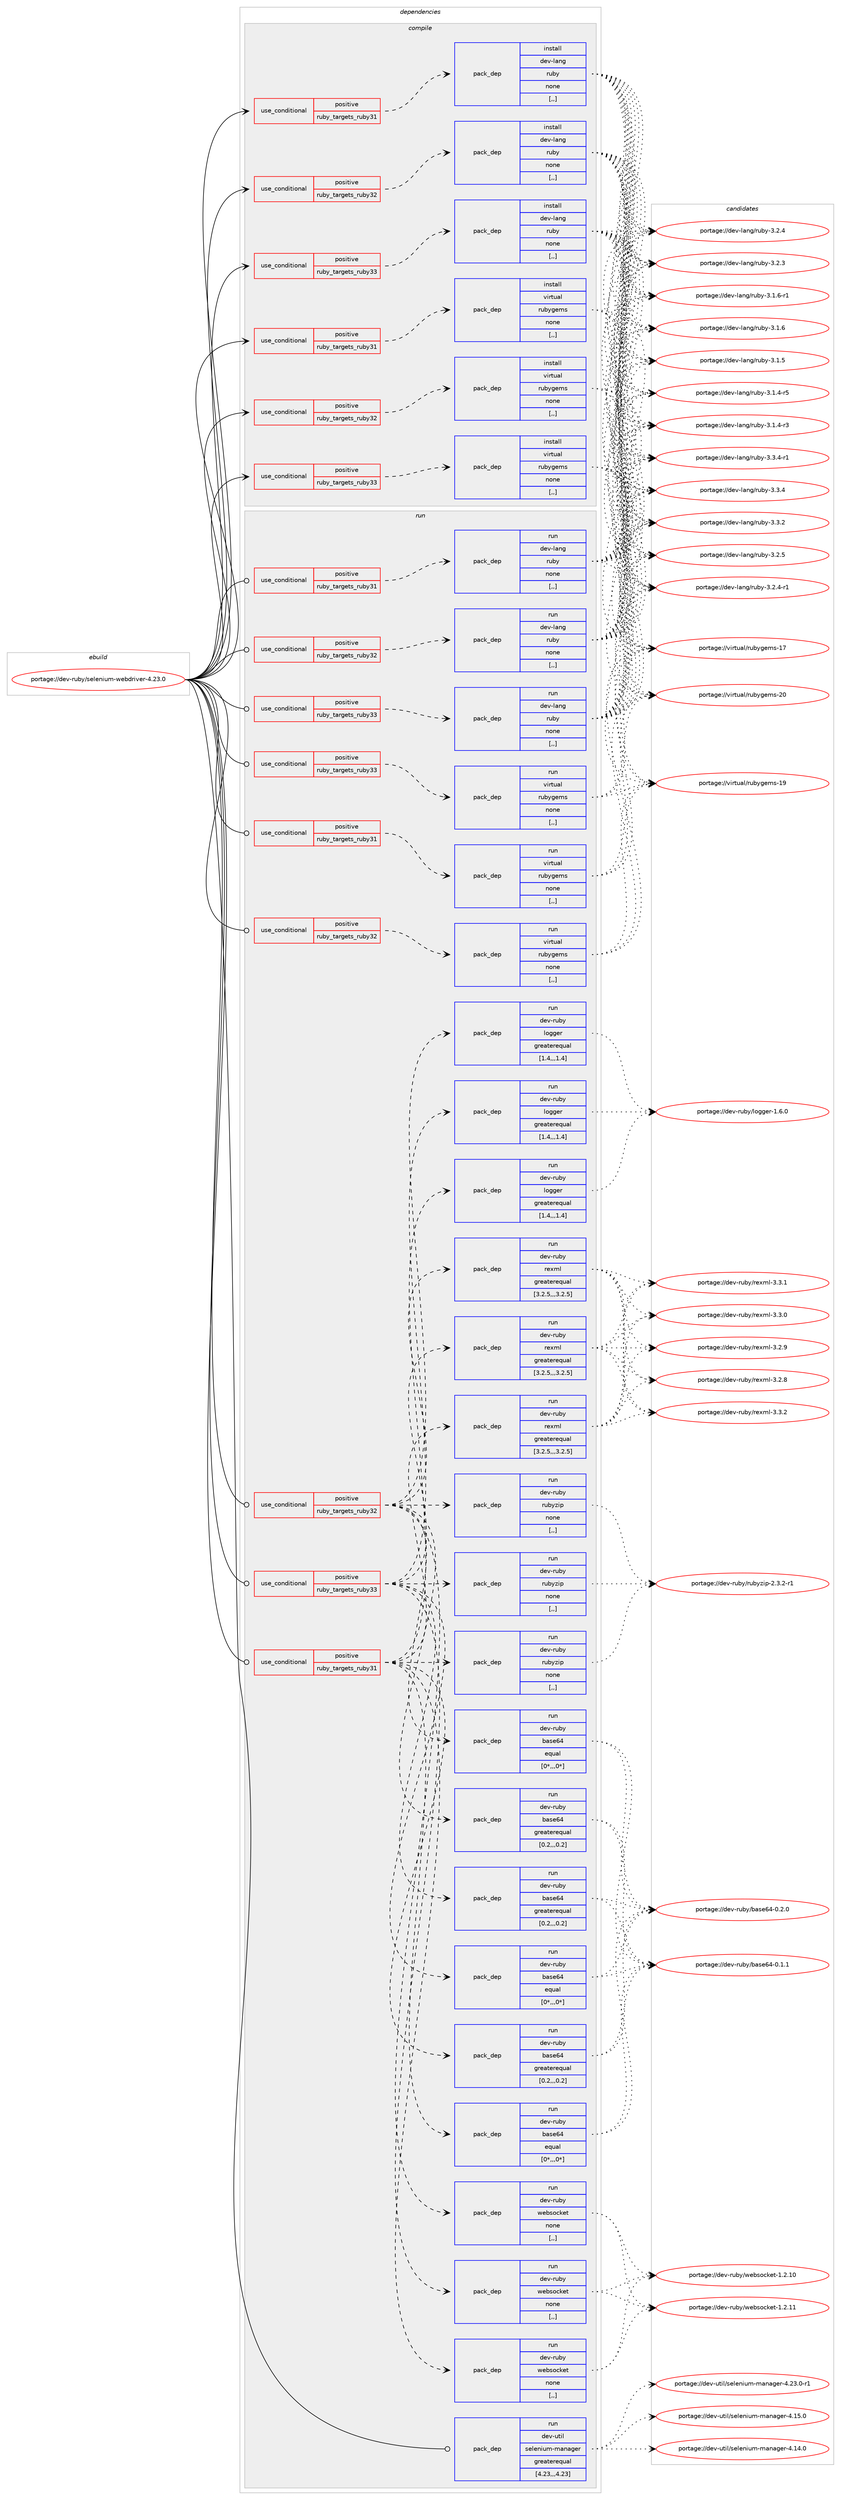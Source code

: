 digraph prolog {

# *************
# Graph options
# *************

newrank=true;
concentrate=true;
compound=true;
graph [rankdir=LR,fontname=Helvetica,fontsize=10,ranksep=1.5];#, ranksep=2.5, nodesep=0.2];
edge  [arrowhead=vee];
node  [fontname=Helvetica,fontsize=10];

# **********
# The ebuild
# **********

subgraph cluster_leftcol {
color=gray;
label=<<i>ebuild</i>>;
id [label="portage://dev-ruby/selenium-webdriver-4.23.0", color=red, width=4, href="../dev-ruby/selenium-webdriver-4.23.0.svg"];
}

# ****************
# The dependencies
# ****************

subgraph cluster_midcol {
color=gray;
label=<<i>dependencies</i>>;
subgraph cluster_compile {
fillcolor="#eeeeee";
style=filled;
label=<<i>compile</i>>;
subgraph cond56202 {
dependency202429 [label=<<TABLE BORDER="0" CELLBORDER="1" CELLSPACING="0" CELLPADDING="4"><TR><TD ROWSPAN="3" CELLPADDING="10">use_conditional</TD></TR><TR><TD>positive</TD></TR><TR><TD>ruby_targets_ruby31</TD></TR></TABLE>>, shape=none, color=red];
subgraph pack144842 {
dependency202430 [label=<<TABLE BORDER="0" CELLBORDER="1" CELLSPACING="0" CELLPADDING="4" WIDTH="220"><TR><TD ROWSPAN="6" CELLPADDING="30">pack_dep</TD></TR><TR><TD WIDTH="110">install</TD></TR><TR><TD>dev-lang</TD></TR><TR><TD>ruby</TD></TR><TR><TD>none</TD></TR><TR><TD>[,,]</TD></TR></TABLE>>, shape=none, color=blue];
}
dependency202429:e -> dependency202430:w [weight=20,style="dashed",arrowhead="vee"];
}
id:e -> dependency202429:w [weight=20,style="solid",arrowhead="vee"];
subgraph cond56203 {
dependency202431 [label=<<TABLE BORDER="0" CELLBORDER="1" CELLSPACING="0" CELLPADDING="4"><TR><TD ROWSPAN="3" CELLPADDING="10">use_conditional</TD></TR><TR><TD>positive</TD></TR><TR><TD>ruby_targets_ruby31</TD></TR></TABLE>>, shape=none, color=red];
subgraph pack144843 {
dependency202432 [label=<<TABLE BORDER="0" CELLBORDER="1" CELLSPACING="0" CELLPADDING="4" WIDTH="220"><TR><TD ROWSPAN="6" CELLPADDING="30">pack_dep</TD></TR><TR><TD WIDTH="110">install</TD></TR><TR><TD>virtual</TD></TR><TR><TD>rubygems</TD></TR><TR><TD>none</TD></TR><TR><TD>[,,]</TD></TR></TABLE>>, shape=none, color=blue];
}
dependency202431:e -> dependency202432:w [weight=20,style="dashed",arrowhead="vee"];
}
id:e -> dependency202431:w [weight=20,style="solid",arrowhead="vee"];
subgraph cond56204 {
dependency202433 [label=<<TABLE BORDER="0" CELLBORDER="1" CELLSPACING="0" CELLPADDING="4"><TR><TD ROWSPAN="3" CELLPADDING="10">use_conditional</TD></TR><TR><TD>positive</TD></TR><TR><TD>ruby_targets_ruby32</TD></TR></TABLE>>, shape=none, color=red];
subgraph pack144844 {
dependency202434 [label=<<TABLE BORDER="0" CELLBORDER="1" CELLSPACING="0" CELLPADDING="4" WIDTH="220"><TR><TD ROWSPAN="6" CELLPADDING="30">pack_dep</TD></TR><TR><TD WIDTH="110">install</TD></TR><TR><TD>dev-lang</TD></TR><TR><TD>ruby</TD></TR><TR><TD>none</TD></TR><TR><TD>[,,]</TD></TR></TABLE>>, shape=none, color=blue];
}
dependency202433:e -> dependency202434:w [weight=20,style="dashed",arrowhead="vee"];
}
id:e -> dependency202433:w [weight=20,style="solid",arrowhead="vee"];
subgraph cond56205 {
dependency202435 [label=<<TABLE BORDER="0" CELLBORDER="1" CELLSPACING="0" CELLPADDING="4"><TR><TD ROWSPAN="3" CELLPADDING="10">use_conditional</TD></TR><TR><TD>positive</TD></TR><TR><TD>ruby_targets_ruby32</TD></TR></TABLE>>, shape=none, color=red];
subgraph pack144845 {
dependency202436 [label=<<TABLE BORDER="0" CELLBORDER="1" CELLSPACING="0" CELLPADDING="4" WIDTH="220"><TR><TD ROWSPAN="6" CELLPADDING="30">pack_dep</TD></TR><TR><TD WIDTH="110">install</TD></TR><TR><TD>virtual</TD></TR><TR><TD>rubygems</TD></TR><TR><TD>none</TD></TR><TR><TD>[,,]</TD></TR></TABLE>>, shape=none, color=blue];
}
dependency202435:e -> dependency202436:w [weight=20,style="dashed",arrowhead="vee"];
}
id:e -> dependency202435:w [weight=20,style="solid",arrowhead="vee"];
subgraph cond56206 {
dependency202437 [label=<<TABLE BORDER="0" CELLBORDER="1" CELLSPACING="0" CELLPADDING="4"><TR><TD ROWSPAN="3" CELLPADDING="10">use_conditional</TD></TR><TR><TD>positive</TD></TR><TR><TD>ruby_targets_ruby33</TD></TR></TABLE>>, shape=none, color=red];
subgraph pack144846 {
dependency202438 [label=<<TABLE BORDER="0" CELLBORDER="1" CELLSPACING="0" CELLPADDING="4" WIDTH="220"><TR><TD ROWSPAN="6" CELLPADDING="30">pack_dep</TD></TR><TR><TD WIDTH="110">install</TD></TR><TR><TD>dev-lang</TD></TR><TR><TD>ruby</TD></TR><TR><TD>none</TD></TR><TR><TD>[,,]</TD></TR></TABLE>>, shape=none, color=blue];
}
dependency202437:e -> dependency202438:w [weight=20,style="dashed",arrowhead="vee"];
}
id:e -> dependency202437:w [weight=20,style="solid",arrowhead="vee"];
subgraph cond56207 {
dependency202439 [label=<<TABLE BORDER="0" CELLBORDER="1" CELLSPACING="0" CELLPADDING="4"><TR><TD ROWSPAN="3" CELLPADDING="10">use_conditional</TD></TR><TR><TD>positive</TD></TR><TR><TD>ruby_targets_ruby33</TD></TR></TABLE>>, shape=none, color=red];
subgraph pack144847 {
dependency202440 [label=<<TABLE BORDER="0" CELLBORDER="1" CELLSPACING="0" CELLPADDING="4" WIDTH="220"><TR><TD ROWSPAN="6" CELLPADDING="30">pack_dep</TD></TR><TR><TD WIDTH="110">install</TD></TR><TR><TD>virtual</TD></TR><TR><TD>rubygems</TD></TR><TR><TD>none</TD></TR><TR><TD>[,,]</TD></TR></TABLE>>, shape=none, color=blue];
}
dependency202439:e -> dependency202440:w [weight=20,style="dashed",arrowhead="vee"];
}
id:e -> dependency202439:w [weight=20,style="solid",arrowhead="vee"];
}
subgraph cluster_compileandrun {
fillcolor="#eeeeee";
style=filled;
label=<<i>compile and run</i>>;
}
subgraph cluster_run {
fillcolor="#eeeeee";
style=filled;
label=<<i>run</i>>;
subgraph cond56208 {
dependency202441 [label=<<TABLE BORDER="0" CELLBORDER="1" CELLSPACING="0" CELLPADDING="4"><TR><TD ROWSPAN="3" CELLPADDING="10">use_conditional</TD></TR><TR><TD>positive</TD></TR><TR><TD>ruby_targets_ruby31</TD></TR></TABLE>>, shape=none, color=red];
subgraph pack144848 {
dependency202442 [label=<<TABLE BORDER="0" CELLBORDER="1" CELLSPACING="0" CELLPADDING="4" WIDTH="220"><TR><TD ROWSPAN="6" CELLPADDING="30">pack_dep</TD></TR><TR><TD WIDTH="110">run</TD></TR><TR><TD>dev-lang</TD></TR><TR><TD>ruby</TD></TR><TR><TD>none</TD></TR><TR><TD>[,,]</TD></TR></TABLE>>, shape=none, color=blue];
}
dependency202441:e -> dependency202442:w [weight=20,style="dashed",arrowhead="vee"];
}
id:e -> dependency202441:w [weight=20,style="solid",arrowhead="odot"];
subgraph cond56209 {
dependency202443 [label=<<TABLE BORDER="0" CELLBORDER="1" CELLSPACING="0" CELLPADDING="4"><TR><TD ROWSPAN="3" CELLPADDING="10">use_conditional</TD></TR><TR><TD>positive</TD></TR><TR><TD>ruby_targets_ruby31</TD></TR></TABLE>>, shape=none, color=red];
subgraph pack144849 {
dependency202444 [label=<<TABLE BORDER="0" CELLBORDER="1" CELLSPACING="0" CELLPADDING="4" WIDTH="220"><TR><TD ROWSPAN="6" CELLPADDING="30">pack_dep</TD></TR><TR><TD WIDTH="110">run</TD></TR><TR><TD>dev-ruby</TD></TR><TR><TD>base64</TD></TR><TR><TD>greaterequal</TD></TR><TR><TD>[0.2,,,0.2]</TD></TR></TABLE>>, shape=none, color=blue];
}
dependency202443:e -> dependency202444:w [weight=20,style="dashed",arrowhead="vee"];
subgraph pack144850 {
dependency202445 [label=<<TABLE BORDER="0" CELLBORDER="1" CELLSPACING="0" CELLPADDING="4" WIDTH="220"><TR><TD ROWSPAN="6" CELLPADDING="30">pack_dep</TD></TR><TR><TD WIDTH="110">run</TD></TR><TR><TD>dev-ruby</TD></TR><TR><TD>base64</TD></TR><TR><TD>equal</TD></TR><TR><TD>[0*,,,0*]</TD></TR></TABLE>>, shape=none, color=blue];
}
dependency202443:e -> dependency202445:w [weight=20,style="dashed",arrowhead="vee"];
subgraph pack144851 {
dependency202446 [label=<<TABLE BORDER="0" CELLBORDER="1" CELLSPACING="0" CELLPADDING="4" WIDTH="220"><TR><TD ROWSPAN="6" CELLPADDING="30">pack_dep</TD></TR><TR><TD WIDTH="110">run</TD></TR><TR><TD>dev-ruby</TD></TR><TR><TD>logger</TD></TR><TR><TD>greaterequal</TD></TR><TR><TD>[1.4,,,1.4]</TD></TR></TABLE>>, shape=none, color=blue];
}
dependency202443:e -> dependency202446:w [weight=20,style="dashed",arrowhead="vee"];
subgraph pack144852 {
dependency202447 [label=<<TABLE BORDER="0" CELLBORDER="1" CELLSPACING="0" CELLPADDING="4" WIDTH="220"><TR><TD ROWSPAN="6" CELLPADDING="30">pack_dep</TD></TR><TR><TD WIDTH="110">run</TD></TR><TR><TD>dev-ruby</TD></TR><TR><TD>rexml</TD></TR><TR><TD>greaterequal</TD></TR><TR><TD>[3.2.5,,,3.2.5]</TD></TR></TABLE>>, shape=none, color=blue];
}
dependency202443:e -> dependency202447:w [weight=20,style="dashed",arrowhead="vee"];
subgraph pack144853 {
dependency202448 [label=<<TABLE BORDER="0" CELLBORDER="1" CELLSPACING="0" CELLPADDING="4" WIDTH="220"><TR><TD ROWSPAN="6" CELLPADDING="30">pack_dep</TD></TR><TR><TD WIDTH="110">run</TD></TR><TR><TD>dev-ruby</TD></TR><TR><TD>rubyzip</TD></TR><TR><TD>none</TD></TR><TR><TD>[,,]</TD></TR></TABLE>>, shape=none, color=blue];
}
dependency202443:e -> dependency202448:w [weight=20,style="dashed",arrowhead="vee"];
subgraph pack144854 {
dependency202449 [label=<<TABLE BORDER="0" CELLBORDER="1" CELLSPACING="0" CELLPADDING="4" WIDTH="220"><TR><TD ROWSPAN="6" CELLPADDING="30">pack_dep</TD></TR><TR><TD WIDTH="110">run</TD></TR><TR><TD>dev-ruby</TD></TR><TR><TD>websocket</TD></TR><TR><TD>none</TD></TR><TR><TD>[,,]</TD></TR></TABLE>>, shape=none, color=blue];
}
dependency202443:e -> dependency202449:w [weight=20,style="dashed",arrowhead="vee"];
}
id:e -> dependency202443:w [weight=20,style="solid",arrowhead="odot"];
subgraph cond56210 {
dependency202450 [label=<<TABLE BORDER="0" CELLBORDER="1" CELLSPACING="0" CELLPADDING="4"><TR><TD ROWSPAN="3" CELLPADDING="10">use_conditional</TD></TR><TR><TD>positive</TD></TR><TR><TD>ruby_targets_ruby31</TD></TR></TABLE>>, shape=none, color=red];
subgraph pack144855 {
dependency202451 [label=<<TABLE BORDER="0" CELLBORDER="1" CELLSPACING="0" CELLPADDING="4" WIDTH="220"><TR><TD ROWSPAN="6" CELLPADDING="30">pack_dep</TD></TR><TR><TD WIDTH="110">run</TD></TR><TR><TD>virtual</TD></TR><TR><TD>rubygems</TD></TR><TR><TD>none</TD></TR><TR><TD>[,,]</TD></TR></TABLE>>, shape=none, color=blue];
}
dependency202450:e -> dependency202451:w [weight=20,style="dashed",arrowhead="vee"];
}
id:e -> dependency202450:w [weight=20,style="solid",arrowhead="odot"];
subgraph cond56211 {
dependency202452 [label=<<TABLE BORDER="0" CELLBORDER="1" CELLSPACING="0" CELLPADDING="4"><TR><TD ROWSPAN="3" CELLPADDING="10">use_conditional</TD></TR><TR><TD>positive</TD></TR><TR><TD>ruby_targets_ruby32</TD></TR></TABLE>>, shape=none, color=red];
subgraph pack144856 {
dependency202453 [label=<<TABLE BORDER="0" CELLBORDER="1" CELLSPACING="0" CELLPADDING="4" WIDTH="220"><TR><TD ROWSPAN="6" CELLPADDING="30">pack_dep</TD></TR><TR><TD WIDTH="110">run</TD></TR><TR><TD>dev-lang</TD></TR><TR><TD>ruby</TD></TR><TR><TD>none</TD></TR><TR><TD>[,,]</TD></TR></TABLE>>, shape=none, color=blue];
}
dependency202452:e -> dependency202453:w [weight=20,style="dashed",arrowhead="vee"];
}
id:e -> dependency202452:w [weight=20,style="solid",arrowhead="odot"];
subgraph cond56212 {
dependency202454 [label=<<TABLE BORDER="0" CELLBORDER="1" CELLSPACING="0" CELLPADDING="4"><TR><TD ROWSPAN="3" CELLPADDING="10">use_conditional</TD></TR><TR><TD>positive</TD></TR><TR><TD>ruby_targets_ruby32</TD></TR></TABLE>>, shape=none, color=red];
subgraph pack144857 {
dependency202455 [label=<<TABLE BORDER="0" CELLBORDER="1" CELLSPACING="0" CELLPADDING="4" WIDTH="220"><TR><TD ROWSPAN="6" CELLPADDING="30">pack_dep</TD></TR><TR><TD WIDTH="110">run</TD></TR><TR><TD>dev-ruby</TD></TR><TR><TD>base64</TD></TR><TR><TD>greaterequal</TD></TR><TR><TD>[0.2,,,0.2]</TD></TR></TABLE>>, shape=none, color=blue];
}
dependency202454:e -> dependency202455:w [weight=20,style="dashed",arrowhead="vee"];
subgraph pack144858 {
dependency202456 [label=<<TABLE BORDER="0" CELLBORDER="1" CELLSPACING="0" CELLPADDING="4" WIDTH="220"><TR><TD ROWSPAN="6" CELLPADDING="30">pack_dep</TD></TR><TR><TD WIDTH="110">run</TD></TR><TR><TD>dev-ruby</TD></TR><TR><TD>base64</TD></TR><TR><TD>equal</TD></TR><TR><TD>[0*,,,0*]</TD></TR></TABLE>>, shape=none, color=blue];
}
dependency202454:e -> dependency202456:w [weight=20,style="dashed",arrowhead="vee"];
subgraph pack144859 {
dependency202457 [label=<<TABLE BORDER="0" CELLBORDER="1" CELLSPACING="0" CELLPADDING="4" WIDTH="220"><TR><TD ROWSPAN="6" CELLPADDING="30">pack_dep</TD></TR><TR><TD WIDTH="110">run</TD></TR><TR><TD>dev-ruby</TD></TR><TR><TD>logger</TD></TR><TR><TD>greaterequal</TD></TR><TR><TD>[1.4,,,1.4]</TD></TR></TABLE>>, shape=none, color=blue];
}
dependency202454:e -> dependency202457:w [weight=20,style="dashed",arrowhead="vee"];
subgraph pack144860 {
dependency202458 [label=<<TABLE BORDER="0" CELLBORDER="1" CELLSPACING="0" CELLPADDING="4" WIDTH="220"><TR><TD ROWSPAN="6" CELLPADDING="30">pack_dep</TD></TR><TR><TD WIDTH="110">run</TD></TR><TR><TD>dev-ruby</TD></TR><TR><TD>rexml</TD></TR><TR><TD>greaterequal</TD></TR><TR><TD>[3.2.5,,,3.2.5]</TD></TR></TABLE>>, shape=none, color=blue];
}
dependency202454:e -> dependency202458:w [weight=20,style="dashed",arrowhead="vee"];
subgraph pack144861 {
dependency202459 [label=<<TABLE BORDER="0" CELLBORDER="1" CELLSPACING="0" CELLPADDING="4" WIDTH="220"><TR><TD ROWSPAN="6" CELLPADDING="30">pack_dep</TD></TR><TR><TD WIDTH="110">run</TD></TR><TR><TD>dev-ruby</TD></TR><TR><TD>rubyzip</TD></TR><TR><TD>none</TD></TR><TR><TD>[,,]</TD></TR></TABLE>>, shape=none, color=blue];
}
dependency202454:e -> dependency202459:w [weight=20,style="dashed",arrowhead="vee"];
subgraph pack144862 {
dependency202460 [label=<<TABLE BORDER="0" CELLBORDER="1" CELLSPACING="0" CELLPADDING="4" WIDTH="220"><TR><TD ROWSPAN="6" CELLPADDING="30">pack_dep</TD></TR><TR><TD WIDTH="110">run</TD></TR><TR><TD>dev-ruby</TD></TR><TR><TD>websocket</TD></TR><TR><TD>none</TD></TR><TR><TD>[,,]</TD></TR></TABLE>>, shape=none, color=blue];
}
dependency202454:e -> dependency202460:w [weight=20,style="dashed",arrowhead="vee"];
}
id:e -> dependency202454:w [weight=20,style="solid",arrowhead="odot"];
subgraph cond56213 {
dependency202461 [label=<<TABLE BORDER="0" CELLBORDER="1" CELLSPACING="0" CELLPADDING="4"><TR><TD ROWSPAN="3" CELLPADDING="10">use_conditional</TD></TR><TR><TD>positive</TD></TR><TR><TD>ruby_targets_ruby32</TD></TR></TABLE>>, shape=none, color=red];
subgraph pack144863 {
dependency202462 [label=<<TABLE BORDER="0" CELLBORDER="1" CELLSPACING="0" CELLPADDING="4" WIDTH="220"><TR><TD ROWSPAN="6" CELLPADDING="30">pack_dep</TD></TR><TR><TD WIDTH="110">run</TD></TR><TR><TD>virtual</TD></TR><TR><TD>rubygems</TD></TR><TR><TD>none</TD></TR><TR><TD>[,,]</TD></TR></TABLE>>, shape=none, color=blue];
}
dependency202461:e -> dependency202462:w [weight=20,style="dashed",arrowhead="vee"];
}
id:e -> dependency202461:w [weight=20,style="solid",arrowhead="odot"];
subgraph cond56214 {
dependency202463 [label=<<TABLE BORDER="0" CELLBORDER="1" CELLSPACING="0" CELLPADDING="4"><TR><TD ROWSPAN="3" CELLPADDING="10">use_conditional</TD></TR><TR><TD>positive</TD></TR><TR><TD>ruby_targets_ruby33</TD></TR></TABLE>>, shape=none, color=red];
subgraph pack144864 {
dependency202464 [label=<<TABLE BORDER="0" CELLBORDER="1" CELLSPACING="0" CELLPADDING="4" WIDTH="220"><TR><TD ROWSPAN="6" CELLPADDING="30">pack_dep</TD></TR><TR><TD WIDTH="110">run</TD></TR><TR><TD>dev-lang</TD></TR><TR><TD>ruby</TD></TR><TR><TD>none</TD></TR><TR><TD>[,,]</TD></TR></TABLE>>, shape=none, color=blue];
}
dependency202463:e -> dependency202464:w [weight=20,style="dashed",arrowhead="vee"];
}
id:e -> dependency202463:w [weight=20,style="solid",arrowhead="odot"];
subgraph cond56215 {
dependency202465 [label=<<TABLE BORDER="0" CELLBORDER="1" CELLSPACING="0" CELLPADDING="4"><TR><TD ROWSPAN="3" CELLPADDING="10">use_conditional</TD></TR><TR><TD>positive</TD></TR><TR><TD>ruby_targets_ruby33</TD></TR></TABLE>>, shape=none, color=red];
subgraph pack144865 {
dependency202466 [label=<<TABLE BORDER="0" CELLBORDER="1" CELLSPACING="0" CELLPADDING="4" WIDTH="220"><TR><TD ROWSPAN="6" CELLPADDING="30">pack_dep</TD></TR><TR><TD WIDTH="110">run</TD></TR><TR><TD>dev-ruby</TD></TR><TR><TD>base64</TD></TR><TR><TD>greaterequal</TD></TR><TR><TD>[0.2,,,0.2]</TD></TR></TABLE>>, shape=none, color=blue];
}
dependency202465:e -> dependency202466:w [weight=20,style="dashed",arrowhead="vee"];
subgraph pack144866 {
dependency202467 [label=<<TABLE BORDER="0" CELLBORDER="1" CELLSPACING="0" CELLPADDING="4" WIDTH="220"><TR><TD ROWSPAN="6" CELLPADDING="30">pack_dep</TD></TR><TR><TD WIDTH="110">run</TD></TR><TR><TD>dev-ruby</TD></TR><TR><TD>base64</TD></TR><TR><TD>equal</TD></TR><TR><TD>[0*,,,0*]</TD></TR></TABLE>>, shape=none, color=blue];
}
dependency202465:e -> dependency202467:w [weight=20,style="dashed",arrowhead="vee"];
subgraph pack144867 {
dependency202468 [label=<<TABLE BORDER="0" CELLBORDER="1" CELLSPACING="0" CELLPADDING="4" WIDTH="220"><TR><TD ROWSPAN="6" CELLPADDING="30">pack_dep</TD></TR><TR><TD WIDTH="110">run</TD></TR><TR><TD>dev-ruby</TD></TR><TR><TD>logger</TD></TR><TR><TD>greaterequal</TD></TR><TR><TD>[1.4,,,1.4]</TD></TR></TABLE>>, shape=none, color=blue];
}
dependency202465:e -> dependency202468:w [weight=20,style="dashed",arrowhead="vee"];
subgraph pack144868 {
dependency202469 [label=<<TABLE BORDER="0" CELLBORDER="1" CELLSPACING="0" CELLPADDING="4" WIDTH="220"><TR><TD ROWSPAN="6" CELLPADDING="30">pack_dep</TD></TR><TR><TD WIDTH="110">run</TD></TR><TR><TD>dev-ruby</TD></TR><TR><TD>rexml</TD></TR><TR><TD>greaterequal</TD></TR><TR><TD>[3.2.5,,,3.2.5]</TD></TR></TABLE>>, shape=none, color=blue];
}
dependency202465:e -> dependency202469:w [weight=20,style="dashed",arrowhead="vee"];
subgraph pack144869 {
dependency202470 [label=<<TABLE BORDER="0" CELLBORDER="1" CELLSPACING="0" CELLPADDING="4" WIDTH="220"><TR><TD ROWSPAN="6" CELLPADDING="30">pack_dep</TD></TR><TR><TD WIDTH="110">run</TD></TR><TR><TD>dev-ruby</TD></TR><TR><TD>rubyzip</TD></TR><TR><TD>none</TD></TR><TR><TD>[,,]</TD></TR></TABLE>>, shape=none, color=blue];
}
dependency202465:e -> dependency202470:w [weight=20,style="dashed",arrowhead="vee"];
subgraph pack144870 {
dependency202471 [label=<<TABLE BORDER="0" CELLBORDER="1" CELLSPACING="0" CELLPADDING="4" WIDTH="220"><TR><TD ROWSPAN="6" CELLPADDING="30">pack_dep</TD></TR><TR><TD WIDTH="110">run</TD></TR><TR><TD>dev-ruby</TD></TR><TR><TD>websocket</TD></TR><TR><TD>none</TD></TR><TR><TD>[,,]</TD></TR></TABLE>>, shape=none, color=blue];
}
dependency202465:e -> dependency202471:w [weight=20,style="dashed",arrowhead="vee"];
}
id:e -> dependency202465:w [weight=20,style="solid",arrowhead="odot"];
subgraph cond56216 {
dependency202472 [label=<<TABLE BORDER="0" CELLBORDER="1" CELLSPACING="0" CELLPADDING="4"><TR><TD ROWSPAN="3" CELLPADDING="10">use_conditional</TD></TR><TR><TD>positive</TD></TR><TR><TD>ruby_targets_ruby33</TD></TR></TABLE>>, shape=none, color=red];
subgraph pack144871 {
dependency202473 [label=<<TABLE BORDER="0" CELLBORDER="1" CELLSPACING="0" CELLPADDING="4" WIDTH="220"><TR><TD ROWSPAN="6" CELLPADDING="30">pack_dep</TD></TR><TR><TD WIDTH="110">run</TD></TR><TR><TD>virtual</TD></TR><TR><TD>rubygems</TD></TR><TR><TD>none</TD></TR><TR><TD>[,,]</TD></TR></TABLE>>, shape=none, color=blue];
}
dependency202472:e -> dependency202473:w [weight=20,style="dashed",arrowhead="vee"];
}
id:e -> dependency202472:w [weight=20,style="solid",arrowhead="odot"];
subgraph pack144872 {
dependency202474 [label=<<TABLE BORDER="0" CELLBORDER="1" CELLSPACING="0" CELLPADDING="4" WIDTH="220"><TR><TD ROWSPAN="6" CELLPADDING="30">pack_dep</TD></TR><TR><TD WIDTH="110">run</TD></TR><TR><TD>dev-util</TD></TR><TR><TD>selenium-manager</TD></TR><TR><TD>greaterequal</TD></TR><TR><TD>[4.23,,,4.23]</TD></TR></TABLE>>, shape=none, color=blue];
}
id:e -> dependency202474:w [weight=20,style="solid",arrowhead="odot"];
}
}

# **************
# The candidates
# **************

subgraph cluster_choices {
rank=same;
color=gray;
label=<<i>candidates</i>>;

subgraph choice144842 {
color=black;
nodesep=1;
choice100101118451089711010347114117981214551465146524511449 [label="portage://dev-lang/ruby-3.3.4-r1", color=red, width=4,href="../dev-lang/ruby-3.3.4-r1.svg"];
choice10010111845108971101034711411798121455146514652 [label="portage://dev-lang/ruby-3.3.4", color=red, width=4,href="../dev-lang/ruby-3.3.4.svg"];
choice10010111845108971101034711411798121455146514650 [label="portage://dev-lang/ruby-3.3.2", color=red, width=4,href="../dev-lang/ruby-3.3.2.svg"];
choice10010111845108971101034711411798121455146504653 [label="portage://dev-lang/ruby-3.2.5", color=red, width=4,href="../dev-lang/ruby-3.2.5.svg"];
choice100101118451089711010347114117981214551465046524511449 [label="portage://dev-lang/ruby-3.2.4-r1", color=red, width=4,href="../dev-lang/ruby-3.2.4-r1.svg"];
choice10010111845108971101034711411798121455146504652 [label="portage://dev-lang/ruby-3.2.4", color=red, width=4,href="../dev-lang/ruby-3.2.4.svg"];
choice10010111845108971101034711411798121455146504651 [label="portage://dev-lang/ruby-3.2.3", color=red, width=4,href="../dev-lang/ruby-3.2.3.svg"];
choice100101118451089711010347114117981214551464946544511449 [label="portage://dev-lang/ruby-3.1.6-r1", color=red, width=4,href="../dev-lang/ruby-3.1.6-r1.svg"];
choice10010111845108971101034711411798121455146494654 [label="portage://dev-lang/ruby-3.1.6", color=red, width=4,href="../dev-lang/ruby-3.1.6.svg"];
choice10010111845108971101034711411798121455146494653 [label="portage://dev-lang/ruby-3.1.5", color=red, width=4,href="../dev-lang/ruby-3.1.5.svg"];
choice100101118451089711010347114117981214551464946524511453 [label="portage://dev-lang/ruby-3.1.4-r5", color=red, width=4,href="../dev-lang/ruby-3.1.4-r5.svg"];
choice100101118451089711010347114117981214551464946524511451 [label="portage://dev-lang/ruby-3.1.4-r3", color=red, width=4,href="../dev-lang/ruby-3.1.4-r3.svg"];
dependency202430:e -> choice100101118451089711010347114117981214551465146524511449:w [style=dotted,weight="100"];
dependency202430:e -> choice10010111845108971101034711411798121455146514652:w [style=dotted,weight="100"];
dependency202430:e -> choice10010111845108971101034711411798121455146514650:w [style=dotted,weight="100"];
dependency202430:e -> choice10010111845108971101034711411798121455146504653:w [style=dotted,weight="100"];
dependency202430:e -> choice100101118451089711010347114117981214551465046524511449:w [style=dotted,weight="100"];
dependency202430:e -> choice10010111845108971101034711411798121455146504652:w [style=dotted,weight="100"];
dependency202430:e -> choice10010111845108971101034711411798121455146504651:w [style=dotted,weight="100"];
dependency202430:e -> choice100101118451089711010347114117981214551464946544511449:w [style=dotted,weight="100"];
dependency202430:e -> choice10010111845108971101034711411798121455146494654:w [style=dotted,weight="100"];
dependency202430:e -> choice10010111845108971101034711411798121455146494653:w [style=dotted,weight="100"];
dependency202430:e -> choice100101118451089711010347114117981214551464946524511453:w [style=dotted,weight="100"];
dependency202430:e -> choice100101118451089711010347114117981214551464946524511451:w [style=dotted,weight="100"];
}
subgraph choice144843 {
color=black;
nodesep=1;
choice118105114116117971084711411798121103101109115455048 [label="portage://virtual/rubygems-20", color=red, width=4,href="../virtual/rubygems-20.svg"];
choice118105114116117971084711411798121103101109115454957 [label="portage://virtual/rubygems-19", color=red, width=4,href="../virtual/rubygems-19.svg"];
choice118105114116117971084711411798121103101109115454955 [label="portage://virtual/rubygems-17", color=red, width=4,href="../virtual/rubygems-17.svg"];
dependency202432:e -> choice118105114116117971084711411798121103101109115455048:w [style=dotted,weight="100"];
dependency202432:e -> choice118105114116117971084711411798121103101109115454957:w [style=dotted,weight="100"];
dependency202432:e -> choice118105114116117971084711411798121103101109115454955:w [style=dotted,weight="100"];
}
subgraph choice144844 {
color=black;
nodesep=1;
choice100101118451089711010347114117981214551465146524511449 [label="portage://dev-lang/ruby-3.3.4-r1", color=red, width=4,href="../dev-lang/ruby-3.3.4-r1.svg"];
choice10010111845108971101034711411798121455146514652 [label="portage://dev-lang/ruby-3.3.4", color=red, width=4,href="../dev-lang/ruby-3.3.4.svg"];
choice10010111845108971101034711411798121455146514650 [label="portage://dev-lang/ruby-3.3.2", color=red, width=4,href="../dev-lang/ruby-3.3.2.svg"];
choice10010111845108971101034711411798121455146504653 [label="portage://dev-lang/ruby-3.2.5", color=red, width=4,href="../dev-lang/ruby-3.2.5.svg"];
choice100101118451089711010347114117981214551465046524511449 [label="portage://dev-lang/ruby-3.2.4-r1", color=red, width=4,href="../dev-lang/ruby-3.2.4-r1.svg"];
choice10010111845108971101034711411798121455146504652 [label="portage://dev-lang/ruby-3.2.4", color=red, width=4,href="../dev-lang/ruby-3.2.4.svg"];
choice10010111845108971101034711411798121455146504651 [label="portage://dev-lang/ruby-3.2.3", color=red, width=4,href="../dev-lang/ruby-3.2.3.svg"];
choice100101118451089711010347114117981214551464946544511449 [label="portage://dev-lang/ruby-3.1.6-r1", color=red, width=4,href="../dev-lang/ruby-3.1.6-r1.svg"];
choice10010111845108971101034711411798121455146494654 [label="portage://dev-lang/ruby-3.1.6", color=red, width=4,href="../dev-lang/ruby-3.1.6.svg"];
choice10010111845108971101034711411798121455146494653 [label="portage://dev-lang/ruby-3.1.5", color=red, width=4,href="../dev-lang/ruby-3.1.5.svg"];
choice100101118451089711010347114117981214551464946524511453 [label="portage://dev-lang/ruby-3.1.4-r5", color=red, width=4,href="../dev-lang/ruby-3.1.4-r5.svg"];
choice100101118451089711010347114117981214551464946524511451 [label="portage://dev-lang/ruby-3.1.4-r3", color=red, width=4,href="../dev-lang/ruby-3.1.4-r3.svg"];
dependency202434:e -> choice100101118451089711010347114117981214551465146524511449:w [style=dotted,weight="100"];
dependency202434:e -> choice10010111845108971101034711411798121455146514652:w [style=dotted,weight="100"];
dependency202434:e -> choice10010111845108971101034711411798121455146514650:w [style=dotted,weight="100"];
dependency202434:e -> choice10010111845108971101034711411798121455146504653:w [style=dotted,weight="100"];
dependency202434:e -> choice100101118451089711010347114117981214551465046524511449:w [style=dotted,weight="100"];
dependency202434:e -> choice10010111845108971101034711411798121455146504652:w [style=dotted,weight="100"];
dependency202434:e -> choice10010111845108971101034711411798121455146504651:w [style=dotted,weight="100"];
dependency202434:e -> choice100101118451089711010347114117981214551464946544511449:w [style=dotted,weight="100"];
dependency202434:e -> choice10010111845108971101034711411798121455146494654:w [style=dotted,weight="100"];
dependency202434:e -> choice10010111845108971101034711411798121455146494653:w [style=dotted,weight="100"];
dependency202434:e -> choice100101118451089711010347114117981214551464946524511453:w [style=dotted,weight="100"];
dependency202434:e -> choice100101118451089711010347114117981214551464946524511451:w [style=dotted,weight="100"];
}
subgraph choice144845 {
color=black;
nodesep=1;
choice118105114116117971084711411798121103101109115455048 [label="portage://virtual/rubygems-20", color=red, width=4,href="../virtual/rubygems-20.svg"];
choice118105114116117971084711411798121103101109115454957 [label="portage://virtual/rubygems-19", color=red, width=4,href="../virtual/rubygems-19.svg"];
choice118105114116117971084711411798121103101109115454955 [label="portage://virtual/rubygems-17", color=red, width=4,href="../virtual/rubygems-17.svg"];
dependency202436:e -> choice118105114116117971084711411798121103101109115455048:w [style=dotted,weight="100"];
dependency202436:e -> choice118105114116117971084711411798121103101109115454957:w [style=dotted,weight="100"];
dependency202436:e -> choice118105114116117971084711411798121103101109115454955:w [style=dotted,weight="100"];
}
subgraph choice144846 {
color=black;
nodesep=1;
choice100101118451089711010347114117981214551465146524511449 [label="portage://dev-lang/ruby-3.3.4-r1", color=red, width=4,href="../dev-lang/ruby-3.3.4-r1.svg"];
choice10010111845108971101034711411798121455146514652 [label="portage://dev-lang/ruby-3.3.4", color=red, width=4,href="../dev-lang/ruby-3.3.4.svg"];
choice10010111845108971101034711411798121455146514650 [label="portage://dev-lang/ruby-3.3.2", color=red, width=4,href="../dev-lang/ruby-3.3.2.svg"];
choice10010111845108971101034711411798121455146504653 [label="portage://dev-lang/ruby-3.2.5", color=red, width=4,href="../dev-lang/ruby-3.2.5.svg"];
choice100101118451089711010347114117981214551465046524511449 [label="portage://dev-lang/ruby-3.2.4-r1", color=red, width=4,href="../dev-lang/ruby-3.2.4-r1.svg"];
choice10010111845108971101034711411798121455146504652 [label="portage://dev-lang/ruby-3.2.4", color=red, width=4,href="../dev-lang/ruby-3.2.4.svg"];
choice10010111845108971101034711411798121455146504651 [label="portage://dev-lang/ruby-3.2.3", color=red, width=4,href="../dev-lang/ruby-3.2.3.svg"];
choice100101118451089711010347114117981214551464946544511449 [label="portage://dev-lang/ruby-3.1.6-r1", color=red, width=4,href="../dev-lang/ruby-3.1.6-r1.svg"];
choice10010111845108971101034711411798121455146494654 [label="portage://dev-lang/ruby-3.1.6", color=red, width=4,href="../dev-lang/ruby-3.1.6.svg"];
choice10010111845108971101034711411798121455146494653 [label="portage://dev-lang/ruby-3.1.5", color=red, width=4,href="../dev-lang/ruby-3.1.5.svg"];
choice100101118451089711010347114117981214551464946524511453 [label="portage://dev-lang/ruby-3.1.4-r5", color=red, width=4,href="../dev-lang/ruby-3.1.4-r5.svg"];
choice100101118451089711010347114117981214551464946524511451 [label="portage://dev-lang/ruby-3.1.4-r3", color=red, width=4,href="../dev-lang/ruby-3.1.4-r3.svg"];
dependency202438:e -> choice100101118451089711010347114117981214551465146524511449:w [style=dotted,weight="100"];
dependency202438:e -> choice10010111845108971101034711411798121455146514652:w [style=dotted,weight="100"];
dependency202438:e -> choice10010111845108971101034711411798121455146514650:w [style=dotted,weight="100"];
dependency202438:e -> choice10010111845108971101034711411798121455146504653:w [style=dotted,weight="100"];
dependency202438:e -> choice100101118451089711010347114117981214551465046524511449:w [style=dotted,weight="100"];
dependency202438:e -> choice10010111845108971101034711411798121455146504652:w [style=dotted,weight="100"];
dependency202438:e -> choice10010111845108971101034711411798121455146504651:w [style=dotted,weight="100"];
dependency202438:e -> choice100101118451089711010347114117981214551464946544511449:w [style=dotted,weight="100"];
dependency202438:e -> choice10010111845108971101034711411798121455146494654:w [style=dotted,weight="100"];
dependency202438:e -> choice10010111845108971101034711411798121455146494653:w [style=dotted,weight="100"];
dependency202438:e -> choice100101118451089711010347114117981214551464946524511453:w [style=dotted,weight="100"];
dependency202438:e -> choice100101118451089711010347114117981214551464946524511451:w [style=dotted,weight="100"];
}
subgraph choice144847 {
color=black;
nodesep=1;
choice118105114116117971084711411798121103101109115455048 [label="portage://virtual/rubygems-20", color=red, width=4,href="../virtual/rubygems-20.svg"];
choice118105114116117971084711411798121103101109115454957 [label="portage://virtual/rubygems-19", color=red, width=4,href="../virtual/rubygems-19.svg"];
choice118105114116117971084711411798121103101109115454955 [label="portage://virtual/rubygems-17", color=red, width=4,href="../virtual/rubygems-17.svg"];
dependency202440:e -> choice118105114116117971084711411798121103101109115455048:w [style=dotted,weight="100"];
dependency202440:e -> choice118105114116117971084711411798121103101109115454957:w [style=dotted,weight="100"];
dependency202440:e -> choice118105114116117971084711411798121103101109115454955:w [style=dotted,weight="100"];
}
subgraph choice144848 {
color=black;
nodesep=1;
choice100101118451089711010347114117981214551465146524511449 [label="portage://dev-lang/ruby-3.3.4-r1", color=red, width=4,href="../dev-lang/ruby-3.3.4-r1.svg"];
choice10010111845108971101034711411798121455146514652 [label="portage://dev-lang/ruby-3.3.4", color=red, width=4,href="../dev-lang/ruby-3.3.4.svg"];
choice10010111845108971101034711411798121455146514650 [label="portage://dev-lang/ruby-3.3.2", color=red, width=4,href="../dev-lang/ruby-3.3.2.svg"];
choice10010111845108971101034711411798121455146504653 [label="portage://dev-lang/ruby-3.2.5", color=red, width=4,href="../dev-lang/ruby-3.2.5.svg"];
choice100101118451089711010347114117981214551465046524511449 [label="portage://dev-lang/ruby-3.2.4-r1", color=red, width=4,href="../dev-lang/ruby-3.2.4-r1.svg"];
choice10010111845108971101034711411798121455146504652 [label="portage://dev-lang/ruby-3.2.4", color=red, width=4,href="../dev-lang/ruby-3.2.4.svg"];
choice10010111845108971101034711411798121455146504651 [label="portage://dev-lang/ruby-3.2.3", color=red, width=4,href="../dev-lang/ruby-3.2.3.svg"];
choice100101118451089711010347114117981214551464946544511449 [label="portage://dev-lang/ruby-3.1.6-r1", color=red, width=4,href="../dev-lang/ruby-3.1.6-r1.svg"];
choice10010111845108971101034711411798121455146494654 [label="portage://dev-lang/ruby-3.1.6", color=red, width=4,href="../dev-lang/ruby-3.1.6.svg"];
choice10010111845108971101034711411798121455146494653 [label="portage://dev-lang/ruby-3.1.5", color=red, width=4,href="../dev-lang/ruby-3.1.5.svg"];
choice100101118451089711010347114117981214551464946524511453 [label="portage://dev-lang/ruby-3.1.4-r5", color=red, width=4,href="../dev-lang/ruby-3.1.4-r5.svg"];
choice100101118451089711010347114117981214551464946524511451 [label="portage://dev-lang/ruby-3.1.4-r3", color=red, width=4,href="../dev-lang/ruby-3.1.4-r3.svg"];
dependency202442:e -> choice100101118451089711010347114117981214551465146524511449:w [style=dotted,weight="100"];
dependency202442:e -> choice10010111845108971101034711411798121455146514652:w [style=dotted,weight="100"];
dependency202442:e -> choice10010111845108971101034711411798121455146514650:w [style=dotted,weight="100"];
dependency202442:e -> choice10010111845108971101034711411798121455146504653:w [style=dotted,weight="100"];
dependency202442:e -> choice100101118451089711010347114117981214551465046524511449:w [style=dotted,weight="100"];
dependency202442:e -> choice10010111845108971101034711411798121455146504652:w [style=dotted,weight="100"];
dependency202442:e -> choice10010111845108971101034711411798121455146504651:w [style=dotted,weight="100"];
dependency202442:e -> choice100101118451089711010347114117981214551464946544511449:w [style=dotted,weight="100"];
dependency202442:e -> choice10010111845108971101034711411798121455146494654:w [style=dotted,weight="100"];
dependency202442:e -> choice10010111845108971101034711411798121455146494653:w [style=dotted,weight="100"];
dependency202442:e -> choice100101118451089711010347114117981214551464946524511453:w [style=dotted,weight="100"];
dependency202442:e -> choice100101118451089711010347114117981214551464946524511451:w [style=dotted,weight="100"];
}
subgraph choice144849 {
color=black;
nodesep=1;
choice10010111845114117981214798971151015452454846504648 [label="portage://dev-ruby/base64-0.2.0", color=red, width=4,href="../dev-ruby/base64-0.2.0.svg"];
choice10010111845114117981214798971151015452454846494649 [label="portage://dev-ruby/base64-0.1.1", color=red, width=4,href="../dev-ruby/base64-0.1.1.svg"];
dependency202444:e -> choice10010111845114117981214798971151015452454846504648:w [style=dotted,weight="100"];
dependency202444:e -> choice10010111845114117981214798971151015452454846494649:w [style=dotted,weight="100"];
}
subgraph choice144850 {
color=black;
nodesep=1;
choice10010111845114117981214798971151015452454846504648 [label="portage://dev-ruby/base64-0.2.0", color=red, width=4,href="../dev-ruby/base64-0.2.0.svg"];
choice10010111845114117981214798971151015452454846494649 [label="portage://dev-ruby/base64-0.1.1", color=red, width=4,href="../dev-ruby/base64-0.1.1.svg"];
dependency202445:e -> choice10010111845114117981214798971151015452454846504648:w [style=dotted,weight="100"];
dependency202445:e -> choice10010111845114117981214798971151015452454846494649:w [style=dotted,weight="100"];
}
subgraph choice144851 {
color=black;
nodesep=1;
choice100101118451141179812147108111103103101114454946544648 [label="portage://dev-ruby/logger-1.6.0", color=red, width=4,href="../dev-ruby/logger-1.6.0.svg"];
dependency202446:e -> choice100101118451141179812147108111103103101114454946544648:w [style=dotted,weight="100"];
}
subgraph choice144852 {
color=black;
nodesep=1;
choice100101118451141179812147114101120109108455146514650 [label="portage://dev-ruby/rexml-3.3.2", color=red, width=4,href="../dev-ruby/rexml-3.3.2.svg"];
choice100101118451141179812147114101120109108455146514649 [label="portage://dev-ruby/rexml-3.3.1", color=red, width=4,href="../dev-ruby/rexml-3.3.1.svg"];
choice100101118451141179812147114101120109108455146514648 [label="portage://dev-ruby/rexml-3.3.0", color=red, width=4,href="../dev-ruby/rexml-3.3.0.svg"];
choice100101118451141179812147114101120109108455146504657 [label="portage://dev-ruby/rexml-3.2.9", color=red, width=4,href="../dev-ruby/rexml-3.2.9.svg"];
choice100101118451141179812147114101120109108455146504656 [label="portage://dev-ruby/rexml-3.2.8", color=red, width=4,href="../dev-ruby/rexml-3.2.8.svg"];
dependency202447:e -> choice100101118451141179812147114101120109108455146514650:w [style=dotted,weight="100"];
dependency202447:e -> choice100101118451141179812147114101120109108455146514649:w [style=dotted,weight="100"];
dependency202447:e -> choice100101118451141179812147114101120109108455146514648:w [style=dotted,weight="100"];
dependency202447:e -> choice100101118451141179812147114101120109108455146504657:w [style=dotted,weight="100"];
dependency202447:e -> choice100101118451141179812147114101120109108455146504656:w [style=dotted,weight="100"];
}
subgraph choice144853 {
color=black;
nodesep=1;
choice100101118451141179812147114117981211221051124550465146504511449 [label="portage://dev-ruby/rubyzip-2.3.2-r1", color=red, width=4,href="../dev-ruby/rubyzip-2.3.2-r1.svg"];
dependency202448:e -> choice100101118451141179812147114117981211221051124550465146504511449:w [style=dotted,weight="100"];
}
subgraph choice144854 {
color=black;
nodesep=1;
choice100101118451141179812147119101981151119910710111645494650464949 [label="portage://dev-ruby/websocket-1.2.11", color=red, width=4,href="../dev-ruby/websocket-1.2.11.svg"];
choice100101118451141179812147119101981151119910710111645494650464948 [label="portage://dev-ruby/websocket-1.2.10", color=red, width=4,href="../dev-ruby/websocket-1.2.10.svg"];
dependency202449:e -> choice100101118451141179812147119101981151119910710111645494650464949:w [style=dotted,weight="100"];
dependency202449:e -> choice100101118451141179812147119101981151119910710111645494650464948:w [style=dotted,weight="100"];
}
subgraph choice144855 {
color=black;
nodesep=1;
choice118105114116117971084711411798121103101109115455048 [label="portage://virtual/rubygems-20", color=red, width=4,href="../virtual/rubygems-20.svg"];
choice118105114116117971084711411798121103101109115454957 [label="portage://virtual/rubygems-19", color=red, width=4,href="../virtual/rubygems-19.svg"];
choice118105114116117971084711411798121103101109115454955 [label="portage://virtual/rubygems-17", color=red, width=4,href="../virtual/rubygems-17.svg"];
dependency202451:e -> choice118105114116117971084711411798121103101109115455048:w [style=dotted,weight="100"];
dependency202451:e -> choice118105114116117971084711411798121103101109115454957:w [style=dotted,weight="100"];
dependency202451:e -> choice118105114116117971084711411798121103101109115454955:w [style=dotted,weight="100"];
}
subgraph choice144856 {
color=black;
nodesep=1;
choice100101118451089711010347114117981214551465146524511449 [label="portage://dev-lang/ruby-3.3.4-r1", color=red, width=4,href="../dev-lang/ruby-3.3.4-r1.svg"];
choice10010111845108971101034711411798121455146514652 [label="portage://dev-lang/ruby-3.3.4", color=red, width=4,href="../dev-lang/ruby-3.3.4.svg"];
choice10010111845108971101034711411798121455146514650 [label="portage://dev-lang/ruby-3.3.2", color=red, width=4,href="../dev-lang/ruby-3.3.2.svg"];
choice10010111845108971101034711411798121455146504653 [label="portage://dev-lang/ruby-3.2.5", color=red, width=4,href="../dev-lang/ruby-3.2.5.svg"];
choice100101118451089711010347114117981214551465046524511449 [label="portage://dev-lang/ruby-3.2.4-r1", color=red, width=4,href="../dev-lang/ruby-3.2.4-r1.svg"];
choice10010111845108971101034711411798121455146504652 [label="portage://dev-lang/ruby-3.2.4", color=red, width=4,href="../dev-lang/ruby-3.2.4.svg"];
choice10010111845108971101034711411798121455146504651 [label="portage://dev-lang/ruby-3.2.3", color=red, width=4,href="../dev-lang/ruby-3.2.3.svg"];
choice100101118451089711010347114117981214551464946544511449 [label="portage://dev-lang/ruby-3.1.6-r1", color=red, width=4,href="../dev-lang/ruby-3.1.6-r1.svg"];
choice10010111845108971101034711411798121455146494654 [label="portage://dev-lang/ruby-3.1.6", color=red, width=4,href="../dev-lang/ruby-3.1.6.svg"];
choice10010111845108971101034711411798121455146494653 [label="portage://dev-lang/ruby-3.1.5", color=red, width=4,href="../dev-lang/ruby-3.1.5.svg"];
choice100101118451089711010347114117981214551464946524511453 [label="portage://dev-lang/ruby-3.1.4-r5", color=red, width=4,href="../dev-lang/ruby-3.1.4-r5.svg"];
choice100101118451089711010347114117981214551464946524511451 [label="portage://dev-lang/ruby-3.1.4-r3", color=red, width=4,href="../dev-lang/ruby-3.1.4-r3.svg"];
dependency202453:e -> choice100101118451089711010347114117981214551465146524511449:w [style=dotted,weight="100"];
dependency202453:e -> choice10010111845108971101034711411798121455146514652:w [style=dotted,weight="100"];
dependency202453:e -> choice10010111845108971101034711411798121455146514650:w [style=dotted,weight="100"];
dependency202453:e -> choice10010111845108971101034711411798121455146504653:w [style=dotted,weight="100"];
dependency202453:e -> choice100101118451089711010347114117981214551465046524511449:w [style=dotted,weight="100"];
dependency202453:e -> choice10010111845108971101034711411798121455146504652:w [style=dotted,weight="100"];
dependency202453:e -> choice10010111845108971101034711411798121455146504651:w [style=dotted,weight="100"];
dependency202453:e -> choice100101118451089711010347114117981214551464946544511449:w [style=dotted,weight="100"];
dependency202453:e -> choice10010111845108971101034711411798121455146494654:w [style=dotted,weight="100"];
dependency202453:e -> choice10010111845108971101034711411798121455146494653:w [style=dotted,weight="100"];
dependency202453:e -> choice100101118451089711010347114117981214551464946524511453:w [style=dotted,weight="100"];
dependency202453:e -> choice100101118451089711010347114117981214551464946524511451:w [style=dotted,weight="100"];
}
subgraph choice144857 {
color=black;
nodesep=1;
choice10010111845114117981214798971151015452454846504648 [label="portage://dev-ruby/base64-0.2.0", color=red, width=4,href="../dev-ruby/base64-0.2.0.svg"];
choice10010111845114117981214798971151015452454846494649 [label="portage://dev-ruby/base64-0.1.1", color=red, width=4,href="../dev-ruby/base64-0.1.1.svg"];
dependency202455:e -> choice10010111845114117981214798971151015452454846504648:w [style=dotted,weight="100"];
dependency202455:e -> choice10010111845114117981214798971151015452454846494649:w [style=dotted,weight="100"];
}
subgraph choice144858 {
color=black;
nodesep=1;
choice10010111845114117981214798971151015452454846504648 [label="portage://dev-ruby/base64-0.2.0", color=red, width=4,href="../dev-ruby/base64-0.2.0.svg"];
choice10010111845114117981214798971151015452454846494649 [label="portage://dev-ruby/base64-0.1.1", color=red, width=4,href="../dev-ruby/base64-0.1.1.svg"];
dependency202456:e -> choice10010111845114117981214798971151015452454846504648:w [style=dotted,weight="100"];
dependency202456:e -> choice10010111845114117981214798971151015452454846494649:w [style=dotted,weight="100"];
}
subgraph choice144859 {
color=black;
nodesep=1;
choice100101118451141179812147108111103103101114454946544648 [label="portage://dev-ruby/logger-1.6.0", color=red, width=4,href="../dev-ruby/logger-1.6.0.svg"];
dependency202457:e -> choice100101118451141179812147108111103103101114454946544648:w [style=dotted,weight="100"];
}
subgraph choice144860 {
color=black;
nodesep=1;
choice100101118451141179812147114101120109108455146514650 [label="portage://dev-ruby/rexml-3.3.2", color=red, width=4,href="../dev-ruby/rexml-3.3.2.svg"];
choice100101118451141179812147114101120109108455146514649 [label="portage://dev-ruby/rexml-3.3.1", color=red, width=4,href="../dev-ruby/rexml-3.3.1.svg"];
choice100101118451141179812147114101120109108455146514648 [label="portage://dev-ruby/rexml-3.3.0", color=red, width=4,href="../dev-ruby/rexml-3.3.0.svg"];
choice100101118451141179812147114101120109108455146504657 [label="portage://dev-ruby/rexml-3.2.9", color=red, width=4,href="../dev-ruby/rexml-3.2.9.svg"];
choice100101118451141179812147114101120109108455146504656 [label="portage://dev-ruby/rexml-3.2.8", color=red, width=4,href="../dev-ruby/rexml-3.2.8.svg"];
dependency202458:e -> choice100101118451141179812147114101120109108455146514650:w [style=dotted,weight="100"];
dependency202458:e -> choice100101118451141179812147114101120109108455146514649:w [style=dotted,weight="100"];
dependency202458:e -> choice100101118451141179812147114101120109108455146514648:w [style=dotted,weight="100"];
dependency202458:e -> choice100101118451141179812147114101120109108455146504657:w [style=dotted,weight="100"];
dependency202458:e -> choice100101118451141179812147114101120109108455146504656:w [style=dotted,weight="100"];
}
subgraph choice144861 {
color=black;
nodesep=1;
choice100101118451141179812147114117981211221051124550465146504511449 [label="portage://dev-ruby/rubyzip-2.3.2-r1", color=red, width=4,href="../dev-ruby/rubyzip-2.3.2-r1.svg"];
dependency202459:e -> choice100101118451141179812147114117981211221051124550465146504511449:w [style=dotted,weight="100"];
}
subgraph choice144862 {
color=black;
nodesep=1;
choice100101118451141179812147119101981151119910710111645494650464949 [label="portage://dev-ruby/websocket-1.2.11", color=red, width=4,href="../dev-ruby/websocket-1.2.11.svg"];
choice100101118451141179812147119101981151119910710111645494650464948 [label="portage://dev-ruby/websocket-1.2.10", color=red, width=4,href="../dev-ruby/websocket-1.2.10.svg"];
dependency202460:e -> choice100101118451141179812147119101981151119910710111645494650464949:w [style=dotted,weight="100"];
dependency202460:e -> choice100101118451141179812147119101981151119910710111645494650464948:w [style=dotted,weight="100"];
}
subgraph choice144863 {
color=black;
nodesep=1;
choice118105114116117971084711411798121103101109115455048 [label="portage://virtual/rubygems-20", color=red, width=4,href="../virtual/rubygems-20.svg"];
choice118105114116117971084711411798121103101109115454957 [label="portage://virtual/rubygems-19", color=red, width=4,href="../virtual/rubygems-19.svg"];
choice118105114116117971084711411798121103101109115454955 [label="portage://virtual/rubygems-17", color=red, width=4,href="../virtual/rubygems-17.svg"];
dependency202462:e -> choice118105114116117971084711411798121103101109115455048:w [style=dotted,weight="100"];
dependency202462:e -> choice118105114116117971084711411798121103101109115454957:w [style=dotted,weight="100"];
dependency202462:e -> choice118105114116117971084711411798121103101109115454955:w [style=dotted,weight="100"];
}
subgraph choice144864 {
color=black;
nodesep=1;
choice100101118451089711010347114117981214551465146524511449 [label="portage://dev-lang/ruby-3.3.4-r1", color=red, width=4,href="../dev-lang/ruby-3.3.4-r1.svg"];
choice10010111845108971101034711411798121455146514652 [label="portage://dev-lang/ruby-3.3.4", color=red, width=4,href="../dev-lang/ruby-3.3.4.svg"];
choice10010111845108971101034711411798121455146514650 [label="portage://dev-lang/ruby-3.3.2", color=red, width=4,href="../dev-lang/ruby-3.3.2.svg"];
choice10010111845108971101034711411798121455146504653 [label="portage://dev-lang/ruby-3.2.5", color=red, width=4,href="../dev-lang/ruby-3.2.5.svg"];
choice100101118451089711010347114117981214551465046524511449 [label="portage://dev-lang/ruby-3.2.4-r1", color=red, width=4,href="../dev-lang/ruby-3.2.4-r1.svg"];
choice10010111845108971101034711411798121455146504652 [label="portage://dev-lang/ruby-3.2.4", color=red, width=4,href="../dev-lang/ruby-3.2.4.svg"];
choice10010111845108971101034711411798121455146504651 [label="portage://dev-lang/ruby-3.2.3", color=red, width=4,href="../dev-lang/ruby-3.2.3.svg"];
choice100101118451089711010347114117981214551464946544511449 [label="portage://dev-lang/ruby-3.1.6-r1", color=red, width=4,href="../dev-lang/ruby-3.1.6-r1.svg"];
choice10010111845108971101034711411798121455146494654 [label="portage://dev-lang/ruby-3.1.6", color=red, width=4,href="../dev-lang/ruby-3.1.6.svg"];
choice10010111845108971101034711411798121455146494653 [label="portage://dev-lang/ruby-3.1.5", color=red, width=4,href="../dev-lang/ruby-3.1.5.svg"];
choice100101118451089711010347114117981214551464946524511453 [label="portage://dev-lang/ruby-3.1.4-r5", color=red, width=4,href="../dev-lang/ruby-3.1.4-r5.svg"];
choice100101118451089711010347114117981214551464946524511451 [label="portage://dev-lang/ruby-3.1.4-r3", color=red, width=4,href="../dev-lang/ruby-3.1.4-r3.svg"];
dependency202464:e -> choice100101118451089711010347114117981214551465146524511449:w [style=dotted,weight="100"];
dependency202464:e -> choice10010111845108971101034711411798121455146514652:w [style=dotted,weight="100"];
dependency202464:e -> choice10010111845108971101034711411798121455146514650:w [style=dotted,weight="100"];
dependency202464:e -> choice10010111845108971101034711411798121455146504653:w [style=dotted,weight="100"];
dependency202464:e -> choice100101118451089711010347114117981214551465046524511449:w [style=dotted,weight="100"];
dependency202464:e -> choice10010111845108971101034711411798121455146504652:w [style=dotted,weight="100"];
dependency202464:e -> choice10010111845108971101034711411798121455146504651:w [style=dotted,weight="100"];
dependency202464:e -> choice100101118451089711010347114117981214551464946544511449:w [style=dotted,weight="100"];
dependency202464:e -> choice10010111845108971101034711411798121455146494654:w [style=dotted,weight="100"];
dependency202464:e -> choice10010111845108971101034711411798121455146494653:w [style=dotted,weight="100"];
dependency202464:e -> choice100101118451089711010347114117981214551464946524511453:w [style=dotted,weight="100"];
dependency202464:e -> choice100101118451089711010347114117981214551464946524511451:w [style=dotted,weight="100"];
}
subgraph choice144865 {
color=black;
nodesep=1;
choice10010111845114117981214798971151015452454846504648 [label="portage://dev-ruby/base64-0.2.0", color=red, width=4,href="../dev-ruby/base64-0.2.0.svg"];
choice10010111845114117981214798971151015452454846494649 [label="portage://dev-ruby/base64-0.1.1", color=red, width=4,href="../dev-ruby/base64-0.1.1.svg"];
dependency202466:e -> choice10010111845114117981214798971151015452454846504648:w [style=dotted,weight="100"];
dependency202466:e -> choice10010111845114117981214798971151015452454846494649:w [style=dotted,weight="100"];
}
subgraph choice144866 {
color=black;
nodesep=1;
choice10010111845114117981214798971151015452454846504648 [label="portage://dev-ruby/base64-0.2.0", color=red, width=4,href="../dev-ruby/base64-0.2.0.svg"];
choice10010111845114117981214798971151015452454846494649 [label="portage://dev-ruby/base64-0.1.1", color=red, width=4,href="../dev-ruby/base64-0.1.1.svg"];
dependency202467:e -> choice10010111845114117981214798971151015452454846504648:w [style=dotted,weight="100"];
dependency202467:e -> choice10010111845114117981214798971151015452454846494649:w [style=dotted,weight="100"];
}
subgraph choice144867 {
color=black;
nodesep=1;
choice100101118451141179812147108111103103101114454946544648 [label="portage://dev-ruby/logger-1.6.0", color=red, width=4,href="../dev-ruby/logger-1.6.0.svg"];
dependency202468:e -> choice100101118451141179812147108111103103101114454946544648:w [style=dotted,weight="100"];
}
subgraph choice144868 {
color=black;
nodesep=1;
choice100101118451141179812147114101120109108455146514650 [label="portage://dev-ruby/rexml-3.3.2", color=red, width=4,href="../dev-ruby/rexml-3.3.2.svg"];
choice100101118451141179812147114101120109108455146514649 [label="portage://dev-ruby/rexml-3.3.1", color=red, width=4,href="../dev-ruby/rexml-3.3.1.svg"];
choice100101118451141179812147114101120109108455146514648 [label="portage://dev-ruby/rexml-3.3.0", color=red, width=4,href="../dev-ruby/rexml-3.3.0.svg"];
choice100101118451141179812147114101120109108455146504657 [label="portage://dev-ruby/rexml-3.2.9", color=red, width=4,href="../dev-ruby/rexml-3.2.9.svg"];
choice100101118451141179812147114101120109108455146504656 [label="portage://dev-ruby/rexml-3.2.8", color=red, width=4,href="../dev-ruby/rexml-3.2.8.svg"];
dependency202469:e -> choice100101118451141179812147114101120109108455146514650:w [style=dotted,weight="100"];
dependency202469:e -> choice100101118451141179812147114101120109108455146514649:w [style=dotted,weight="100"];
dependency202469:e -> choice100101118451141179812147114101120109108455146514648:w [style=dotted,weight="100"];
dependency202469:e -> choice100101118451141179812147114101120109108455146504657:w [style=dotted,weight="100"];
dependency202469:e -> choice100101118451141179812147114101120109108455146504656:w [style=dotted,weight="100"];
}
subgraph choice144869 {
color=black;
nodesep=1;
choice100101118451141179812147114117981211221051124550465146504511449 [label="portage://dev-ruby/rubyzip-2.3.2-r1", color=red, width=4,href="../dev-ruby/rubyzip-2.3.2-r1.svg"];
dependency202470:e -> choice100101118451141179812147114117981211221051124550465146504511449:w [style=dotted,weight="100"];
}
subgraph choice144870 {
color=black;
nodesep=1;
choice100101118451141179812147119101981151119910710111645494650464949 [label="portage://dev-ruby/websocket-1.2.11", color=red, width=4,href="../dev-ruby/websocket-1.2.11.svg"];
choice100101118451141179812147119101981151119910710111645494650464948 [label="portage://dev-ruby/websocket-1.2.10", color=red, width=4,href="../dev-ruby/websocket-1.2.10.svg"];
dependency202471:e -> choice100101118451141179812147119101981151119910710111645494650464949:w [style=dotted,weight="100"];
dependency202471:e -> choice100101118451141179812147119101981151119910710111645494650464948:w [style=dotted,weight="100"];
}
subgraph choice144871 {
color=black;
nodesep=1;
choice118105114116117971084711411798121103101109115455048 [label="portage://virtual/rubygems-20", color=red, width=4,href="../virtual/rubygems-20.svg"];
choice118105114116117971084711411798121103101109115454957 [label="portage://virtual/rubygems-19", color=red, width=4,href="../virtual/rubygems-19.svg"];
choice118105114116117971084711411798121103101109115454955 [label="portage://virtual/rubygems-17", color=red, width=4,href="../virtual/rubygems-17.svg"];
dependency202473:e -> choice118105114116117971084711411798121103101109115455048:w [style=dotted,weight="100"];
dependency202473:e -> choice118105114116117971084711411798121103101109115454957:w [style=dotted,weight="100"];
dependency202473:e -> choice118105114116117971084711411798121103101109115454955:w [style=dotted,weight="100"];
}
subgraph choice144872 {
color=black;
nodesep=1;
choice1001011184511711610510847115101108101110105117109451099711097103101114455246505146484511449 [label="portage://dev-util/selenium-manager-4.23.0-r1", color=red, width=4,href="../dev-util/selenium-manager-4.23.0-r1.svg"];
choice100101118451171161051084711510110810111010511710945109971109710310111445524649534648 [label="portage://dev-util/selenium-manager-4.15.0", color=red, width=4,href="../dev-util/selenium-manager-4.15.0.svg"];
choice100101118451171161051084711510110810111010511710945109971109710310111445524649524648 [label="portage://dev-util/selenium-manager-4.14.0", color=red, width=4,href="../dev-util/selenium-manager-4.14.0.svg"];
dependency202474:e -> choice1001011184511711610510847115101108101110105117109451099711097103101114455246505146484511449:w [style=dotted,weight="100"];
dependency202474:e -> choice100101118451171161051084711510110810111010511710945109971109710310111445524649534648:w [style=dotted,weight="100"];
dependency202474:e -> choice100101118451171161051084711510110810111010511710945109971109710310111445524649524648:w [style=dotted,weight="100"];
}
}

}
